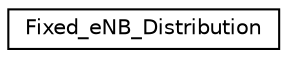 digraph "Graphical Class Hierarchy"
{
 // LATEX_PDF_SIZE
  edge [fontname="Helvetica",fontsize="10",labelfontname="Helvetica",labelfontsize="10"];
  node [fontname="Helvetica",fontsize="10",shape=record];
  rankdir="LR";
  Node0 [label="Fixed_eNB_Distribution",height=0.2,width=0.4,color="black", fillcolor="white", style="filled",URL="$structFixed__eNB__Distribution.html",tooltip=" "];
}
